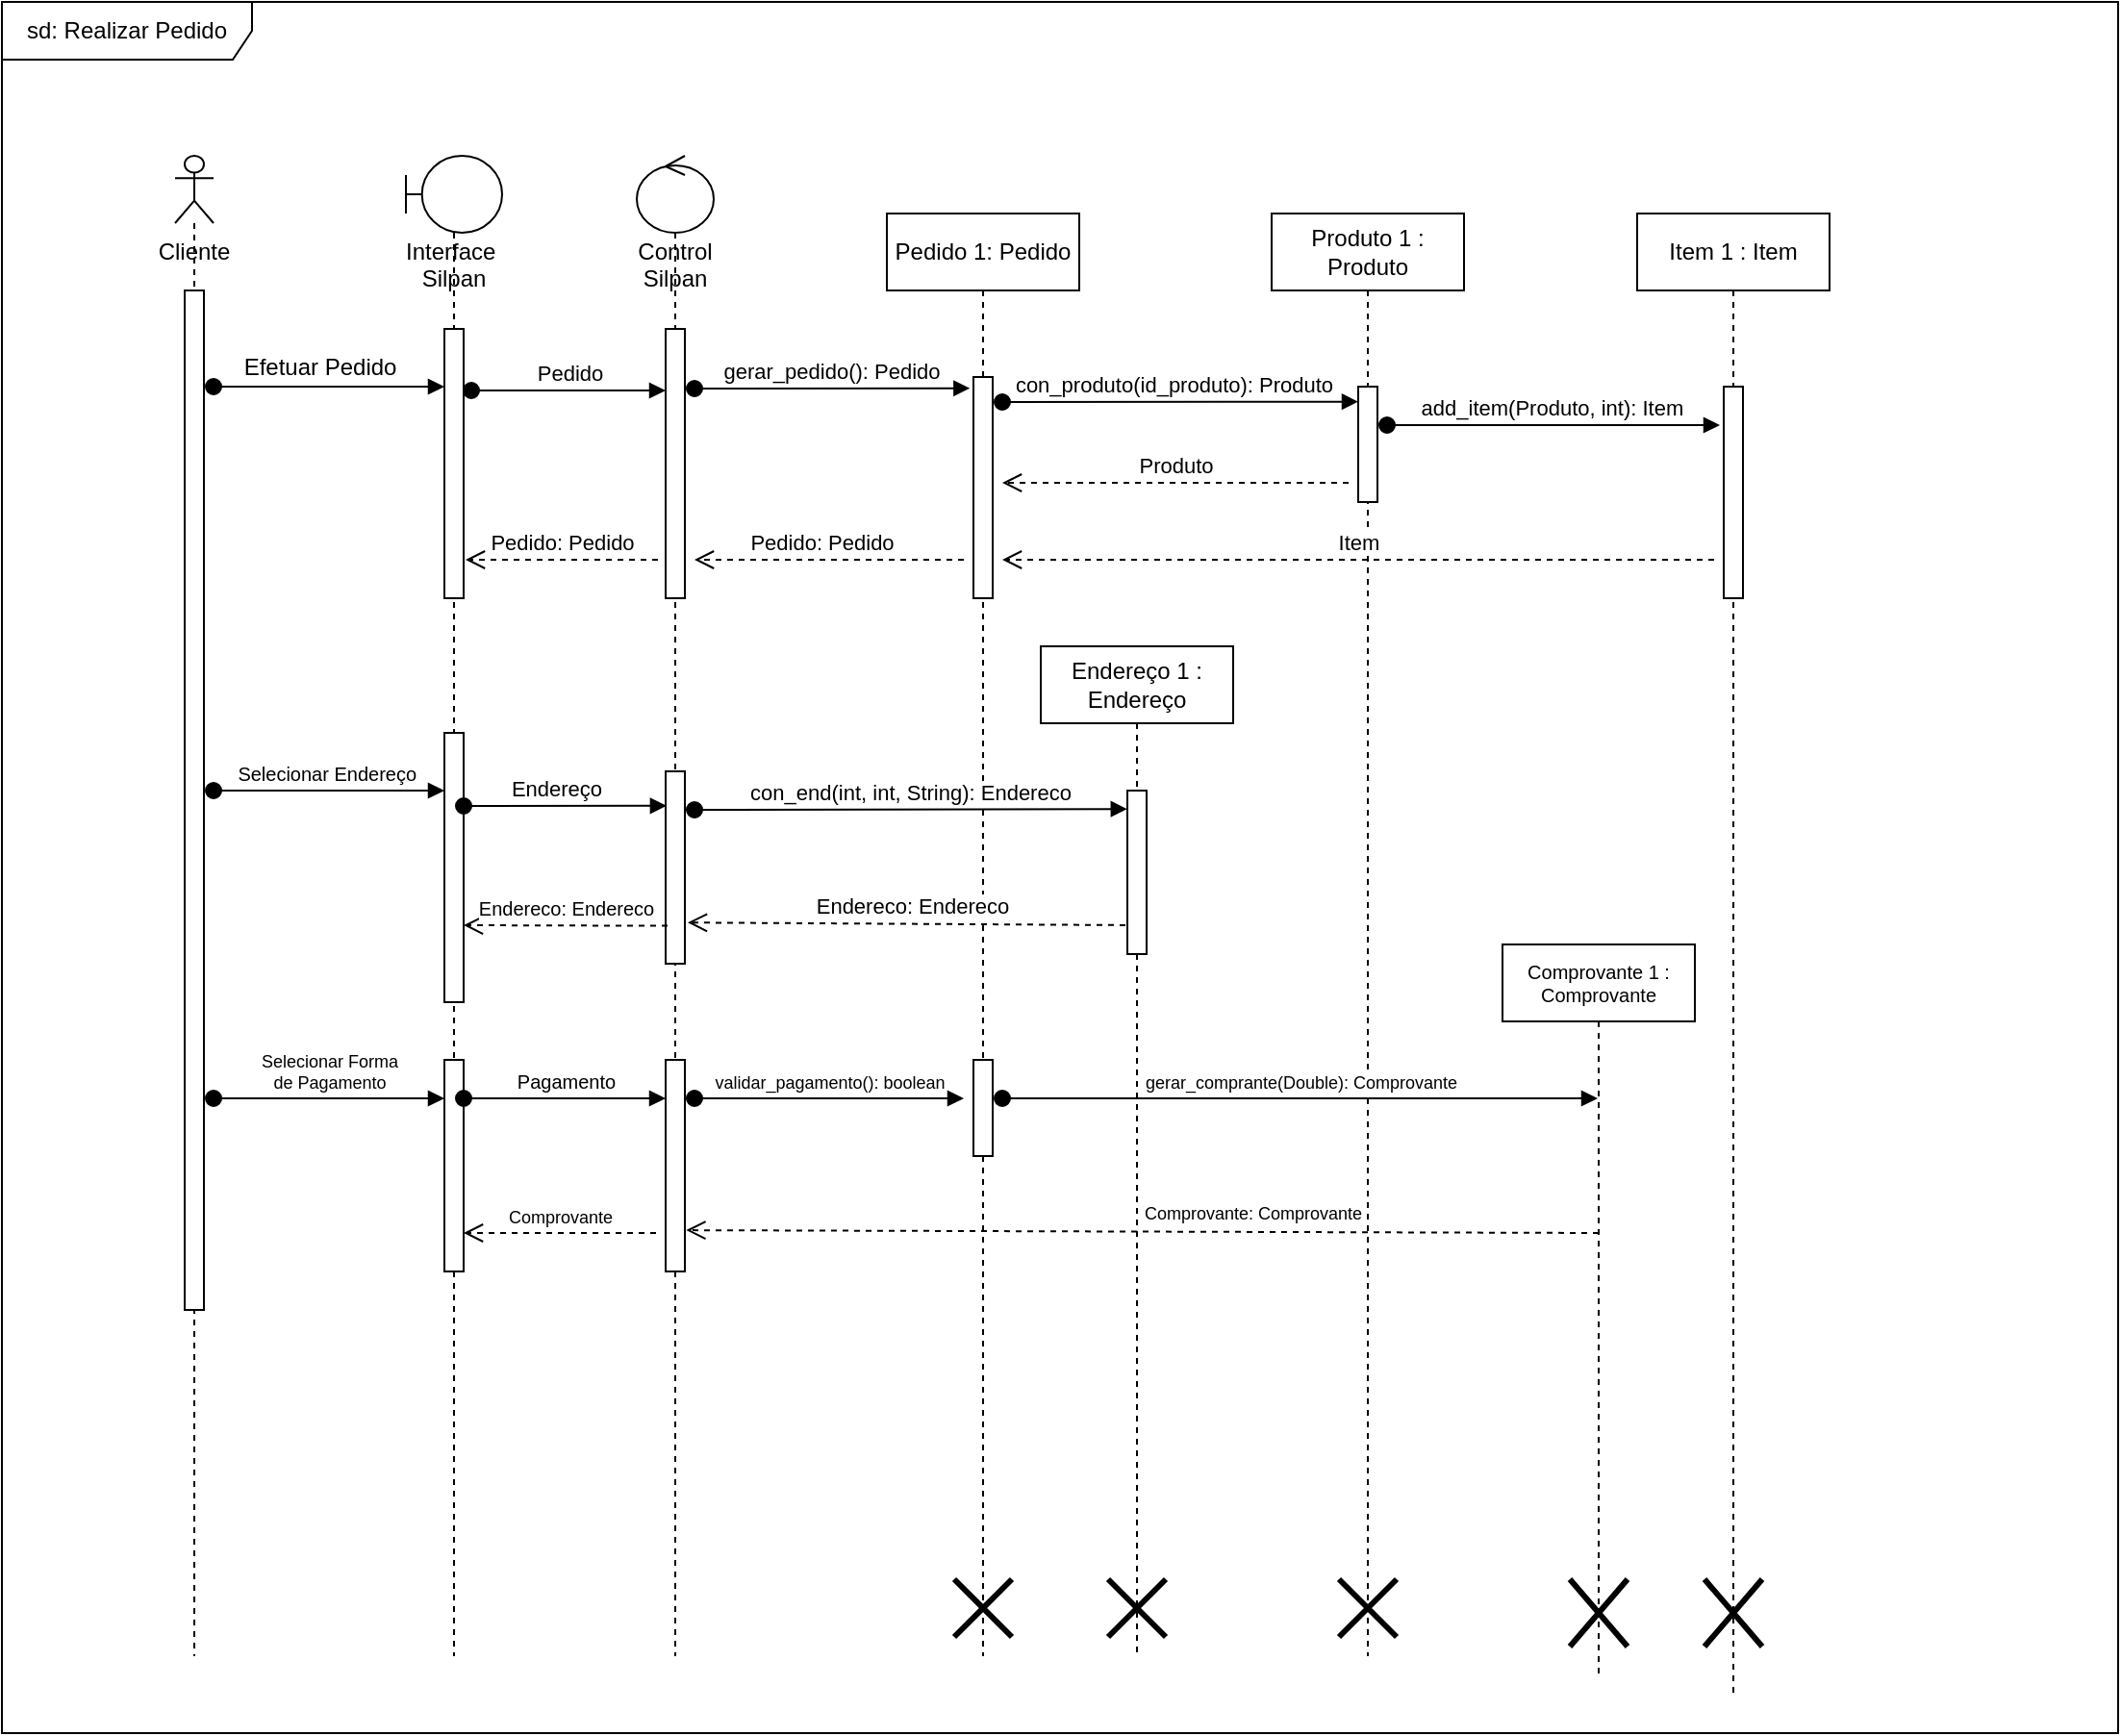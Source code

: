 <mxfile version="14.5.1" type="device"><diagram id="OQ-iXqlB67VpfukBFE_A" name="Página-1"><mxGraphModel dx="1707" dy="987" grid="1" gridSize="10" guides="1" tooltips="1" connect="1" arrows="1" fold="1" page="1" pageScale="1" pageWidth="827" pageHeight="1169" math="0" shadow="0"><root><mxCell id="0"/><mxCell id="1" parent="0"/><mxCell id="tGT1rPYwJrPXcXbt0bv_-14" value="Produto 1 : Produto" style="shape=umlLifeline;perimeter=lifelinePerimeter;whiteSpace=wrap;html=1;container=1;collapsible=0;recursiveResize=0;outlineConnect=0;resizable=0;" parent="1" vertex="1"><mxGeometry x="680" y="130" width="100" height="750" as="geometry"/></mxCell><mxCell id="tGT1rPYwJrPXcXbt0bv_-15" value="" style="html=1;points=[];perimeter=orthogonalPerimeter;" parent="tGT1rPYwJrPXcXbt0bv_-14" vertex="1"><mxGeometry x="45" y="90" width="10" height="60" as="geometry"/></mxCell><mxCell id="tGT1rPYwJrPXcXbt0bv_-46" value="" style="shape=umlDestroy;whiteSpace=wrap;html=1;strokeWidth=3;" parent="tGT1rPYwJrPXcXbt0bv_-14" vertex="1"><mxGeometry x="35" y="710" width="30" height="30" as="geometry"/></mxCell><mxCell id="o5wv8LOmDFNqc_gq_wm2-13" value="add_item(Produto, int): Item&amp;nbsp;" style="html=1;verticalAlign=bottom;startArrow=oval;startFill=1;endArrow=block;startSize=8;" edge="1" parent="tGT1rPYwJrPXcXbt0bv_-14"><mxGeometry width="60" relative="1" as="geometry"><mxPoint x="60" y="110" as="sourcePoint"/><mxPoint x="233" y="110" as="targetPoint"/></mxGeometry></mxCell><mxCell id="o5wv8LOmDFNqc_gq_wm2-50" value="Comprovante: Comprovante" style="html=1;verticalAlign=bottom;endArrow=open;dashed=1;endSize=8;fontSize=9;entryX=1.067;entryY=0.805;entryDx=0;entryDy=0;entryPerimeter=0;" edge="1" parent="tGT1rPYwJrPXcXbt0bv_-14" target="o5wv8LOmDFNqc_gq_wm2-35"><mxGeometry x="-0.241" y="-1" relative="1" as="geometry"><mxPoint x="170" y="530" as="sourcePoint"/><mxPoint x="-280" y="540" as="targetPoint"/><mxPoint as="offset"/></mxGeometry></mxCell><mxCell id="tGT1rPYwJrPXcXbt0bv_-13" value="Pedido 1: Pedido" style="shape=umlLifeline;perimeter=lifelinePerimeter;whiteSpace=wrap;html=1;container=1;collapsible=0;recursiveResize=0;outlineConnect=0;" parent="1" vertex="1"><mxGeometry x="480" y="130" width="100" height="750" as="geometry"/></mxCell><mxCell id="tGT1rPYwJrPXcXbt0bv_-27" value="" style="html=1;points=[];perimeter=orthogonalPerimeter;" parent="tGT1rPYwJrPXcXbt0bv_-13" vertex="1"><mxGeometry x="45" y="85" width="10" height="115" as="geometry"/></mxCell><mxCell id="tGT1rPYwJrPXcXbt0bv_-47" value="" style="shape=umlDestroy;whiteSpace=wrap;html=1;strokeWidth=3;" parent="tGT1rPYwJrPXcXbt0bv_-13" vertex="1"><mxGeometry x="35" y="710" width="30" height="30" as="geometry"/></mxCell><mxCell id="o5wv8LOmDFNqc_gq_wm2-32" value="Endereco: Endereco" style="html=1;verticalAlign=bottom;endArrow=open;dashed=1;endSize=8;entryX=1.148;entryY=0.786;entryDx=0;entryDy=0;entryPerimeter=0;" edge="1" parent="tGT1rPYwJrPXcXbt0bv_-13" target="o5wv8LOmDFNqc_gq_wm2-29"><mxGeometry relative="1" as="geometry"><mxPoint x="130" y="370" as="sourcePoint"/><mxPoint x="-80" y="370" as="targetPoint"/></mxGeometry></mxCell><mxCell id="o5wv8LOmDFNqc_gq_wm2-47" value="" style="html=1;points=[];perimeter=orthogonalPerimeter;fontSize=10;" vertex="1" parent="tGT1rPYwJrPXcXbt0bv_-13"><mxGeometry x="45" y="440" width="10" height="50" as="geometry"/></mxCell><mxCell id="o5wv8LOmDFNqc_gq_wm2-49" value="gerar_comprante(Double): Comprovante" style="html=1;verticalAlign=bottom;startArrow=oval;startFill=1;endArrow=block;startSize=8;fontSize=9;" edge="1" parent="tGT1rPYwJrPXcXbt0bv_-13" target="o5wv8LOmDFNqc_gq_wm2-44"><mxGeometry width="60" relative="1" as="geometry"><mxPoint x="60" y="460" as="sourcePoint"/><mxPoint x="120" y="460" as="targetPoint"/></mxGeometry></mxCell><mxCell id="tGT1rPYwJrPXcXbt0bv_-51" value="sd: Realizar Pedido" style="shape=umlFrame;whiteSpace=wrap;html=1;width=130;height=30;" parent="1" vertex="1"><mxGeometry x="20" y="20" width="1100" height="900" as="geometry"/></mxCell><mxCell id="tGT1rPYwJrPXcXbt0bv_-4" value="Cliente" style="shape=umlLifeline;participant=umlActor;perimeter=lifelinePerimeter;whiteSpace=wrap;html=1;container=1;collapsible=0;recursiveResize=0;verticalAlign=top;spacingTop=36;outlineConnect=0;size=35;" parent="1" vertex="1"><mxGeometry x="110" y="100" width="20" height="780" as="geometry"/></mxCell><mxCell id="tGT1rPYwJrPXcXbt0bv_-5" value="" style="html=1;points=[];perimeter=orthogonalPerimeter;" parent="tGT1rPYwJrPXcXbt0bv_-4" vertex="1"><mxGeometry x="5" y="70" width="10" height="530" as="geometry"/></mxCell><mxCell id="tGT1rPYwJrPXcXbt0bv_-6" value="Interface&amp;nbsp; Silpan" style="shape=umlLifeline;participant=umlBoundary;perimeter=lifelinePerimeter;whiteSpace=wrap;html=1;container=1;collapsible=0;recursiveResize=0;verticalAlign=top;spacingTop=36;outlineConnect=0;size=40;" parent="1" vertex="1"><mxGeometry x="230" y="100" width="50" height="780" as="geometry"/></mxCell><mxCell id="tGT1rPYwJrPXcXbt0bv_-7" value="" style="html=1;points=[];perimeter=orthogonalPerimeter;" parent="tGT1rPYwJrPXcXbt0bv_-6" vertex="1"><mxGeometry x="20" y="90" width="10" height="140" as="geometry"/></mxCell><mxCell id="o5wv8LOmDFNqc_gq_wm2-21" value="" style="html=1;points=[];perimeter=orthogonalPerimeter;" vertex="1" parent="tGT1rPYwJrPXcXbt0bv_-6"><mxGeometry x="20" y="300" width="10" height="140" as="geometry"/></mxCell><mxCell id="o5wv8LOmDFNqc_gq_wm2-34" value="" style="html=1;points=[];perimeter=orthogonalPerimeter;" vertex="1" parent="tGT1rPYwJrPXcXbt0bv_-6"><mxGeometry x="20" y="470" width="10" height="110" as="geometry"/></mxCell><mxCell id="o5wv8LOmDFNqc_gq_wm2-38" value="Pagamento" style="html=1;verticalAlign=bottom;startArrow=oval;startFill=1;endArrow=block;startSize=8;fontSize=10;" edge="1" parent="tGT1rPYwJrPXcXbt0bv_-6" target="o5wv8LOmDFNqc_gq_wm2-35"><mxGeometry width="60" relative="1" as="geometry"><mxPoint x="30" y="490" as="sourcePoint"/><mxPoint x="90" y="490" as="targetPoint"/></mxGeometry></mxCell><mxCell id="tGT1rPYwJrPXcXbt0bv_-8" value="" style="html=1;verticalAlign=bottom;startArrow=oval;startFill=1;endArrow=block;startSize=8;exitX=0;exitY=1;exitDx=0;exitDy=0;exitPerimeter=0;" parent="1" target="tGT1rPYwJrPXcXbt0bv_-7" edge="1"><mxGeometry width="60" relative="1" as="geometry"><mxPoint x="130" y="220" as="sourcePoint"/><mxPoint x="200" y="210" as="targetPoint"/><Array as="points"><mxPoint x="180" y="220"/></Array></mxGeometry></mxCell><mxCell id="tGT1rPYwJrPXcXbt0bv_-9" value="Control Silpan" style="shape=umlLifeline;participant=umlControl;perimeter=lifelinePerimeter;whiteSpace=wrap;html=1;container=1;collapsible=0;recursiveResize=0;verticalAlign=top;spacingTop=36;outlineConnect=0;" parent="1" vertex="1"><mxGeometry x="350" y="100" width="40" height="780" as="geometry"/></mxCell><mxCell id="tGT1rPYwJrPXcXbt0bv_-10" value="" style="html=1;points=[];perimeter=orthogonalPerimeter;" parent="tGT1rPYwJrPXcXbt0bv_-9" vertex="1"><mxGeometry x="15" y="90" width="10" height="140" as="geometry"/></mxCell><mxCell id="o5wv8LOmDFNqc_gq_wm2-29" value="" style="html=1;points=[];perimeter=orthogonalPerimeter;" vertex="1" parent="tGT1rPYwJrPXcXbt0bv_-9"><mxGeometry x="15" y="320" width="10" height="100" as="geometry"/></mxCell><mxCell id="o5wv8LOmDFNqc_gq_wm2-30" value="con_end(int, int, String): Endereco" style="html=1;verticalAlign=bottom;startArrow=oval;startFill=1;endArrow=block;startSize=8;entryX=-0.01;entryY=0.113;entryDx=0;entryDy=0;entryPerimeter=0;" edge="1" parent="tGT1rPYwJrPXcXbt0bv_-9" target="o5wv8LOmDFNqc_gq_wm2-36"><mxGeometry width="60" relative="1" as="geometry"><mxPoint x="30" y="340" as="sourcePoint"/><mxPoint x="90" y="340" as="targetPoint"/></mxGeometry></mxCell><mxCell id="o5wv8LOmDFNqc_gq_wm2-35" value="" style="html=1;points=[];perimeter=orthogonalPerimeter;" vertex="1" parent="tGT1rPYwJrPXcXbt0bv_-9"><mxGeometry x="15" y="470" width="10" height="110" as="geometry"/></mxCell><mxCell id="o5wv8LOmDFNqc_gq_wm2-48" value="validar_pagamento(): boolean" style="html=1;verticalAlign=bottom;startArrow=oval;startFill=1;endArrow=block;startSize=8;fontSize=9;" edge="1" parent="tGT1rPYwJrPXcXbt0bv_-9"><mxGeometry width="60" relative="1" as="geometry"><mxPoint x="30" y="490" as="sourcePoint"/><mxPoint x="170" y="490" as="targetPoint"/></mxGeometry></mxCell><mxCell id="tGT1rPYwJrPXcXbt0bv_-11" value="Pedido" style="html=1;verticalAlign=bottom;startArrow=oval;startFill=1;endArrow=block;startSize=8;" parent="1" target="tGT1rPYwJrPXcXbt0bv_-10" edge="1"><mxGeometry width="60" relative="1" as="geometry"><mxPoint x="264" y="222" as="sourcePoint"/><mxPoint x="360" y="222" as="targetPoint"/></mxGeometry></mxCell><mxCell id="tGT1rPYwJrPXcXbt0bv_-16" value="con_produto(id_produto): Produto" style="html=1;verticalAlign=bottom;startArrow=oval;startFill=1;endArrow=block;startSize=8;entryX=0;entryY=0.131;entryDx=0;entryDy=0;entryPerimeter=0;" parent="1" target="tGT1rPYwJrPXcXbt0bv_-15" edge="1"><mxGeometry x="-0.027" width="60" relative="1" as="geometry"><mxPoint x="540" y="228" as="sourcePoint"/><mxPoint x="570" y="230" as="targetPoint"/><mxPoint x="-1" as="offset"/></mxGeometry></mxCell><mxCell id="tGT1rPYwJrPXcXbt0bv_-12" value="gerar_pedido(): Pedido" style="html=1;verticalAlign=bottom;startArrow=oval;startFill=1;endArrow=block;startSize=8;entryX=-0.183;entryY=0.051;entryDx=0;entryDy=0;entryPerimeter=0;" parent="1" target="tGT1rPYwJrPXcXbt0bv_-27" edge="1"><mxGeometry width="60" relative="1" as="geometry"><mxPoint x="380" y="221" as="sourcePoint"/><mxPoint x="440" y="190" as="targetPoint"/></mxGeometry></mxCell><mxCell id="o5wv8LOmDFNqc_gq_wm2-2" value="Efetuar Pedido" style="text;html=1;align=center;verticalAlign=middle;resizable=0;points=[];autosize=1;" vertex="1" parent="1"><mxGeometry x="140" y="200" width="90" height="20" as="geometry"/></mxCell><mxCell id="o5wv8LOmDFNqc_gq_wm2-10" value="Item 1 : Item" style="shape=umlLifeline;perimeter=lifelinePerimeter;whiteSpace=wrap;html=1;container=1;collapsible=0;recursiveResize=0;outlineConnect=0;" vertex="1" parent="1"><mxGeometry x="870" y="130" width="100" height="770" as="geometry"/></mxCell><mxCell id="o5wv8LOmDFNqc_gq_wm2-11" value="" style="html=1;points=[];perimeter=orthogonalPerimeter;" vertex="1" parent="o5wv8LOmDFNqc_gq_wm2-10"><mxGeometry x="45" y="90" width="10" height="110" as="geometry"/></mxCell><mxCell id="o5wv8LOmDFNqc_gq_wm2-12" value="" style="shape=umlDestroy;whiteSpace=wrap;html=1;strokeWidth=3;" vertex="1" parent="o5wv8LOmDFNqc_gq_wm2-10"><mxGeometry x="35" y="710" width="30" height="35" as="geometry"/></mxCell><mxCell id="o5wv8LOmDFNqc_gq_wm2-15" value="Item" style="html=1;verticalAlign=bottom;endArrow=open;dashed=1;endSize=8;" edge="1" parent="1"><mxGeometry relative="1" as="geometry"><mxPoint x="910" y="310" as="sourcePoint"/><mxPoint x="540" y="310" as="targetPoint"/></mxGeometry></mxCell><mxCell id="o5wv8LOmDFNqc_gq_wm2-16" value="Produto" style="html=1;verticalAlign=bottom;endArrow=open;dashed=1;endSize=8;" edge="1" parent="1"><mxGeometry relative="1" as="geometry"><mxPoint x="720" y="270" as="sourcePoint"/><mxPoint x="540" y="270" as="targetPoint"/></mxGeometry></mxCell><mxCell id="o5wv8LOmDFNqc_gq_wm2-18" value="Pedido: Pedido" style="html=1;verticalAlign=bottom;endArrow=open;dashed=1;endSize=8;" edge="1" parent="1"><mxGeometry relative="1" as="geometry"><mxPoint x="361" y="310" as="sourcePoint"/><mxPoint x="261" y="310" as="targetPoint"/></mxGeometry></mxCell><mxCell id="o5wv8LOmDFNqc_gq_wm2-20" value="Pedido: Pedido" style="html=1;verticalAlign=bottom;endArrow=open;dashed=1;endSize=8;" edge="1" parent="1"><mxGeometry x="0.064" relative="1" as="geometry"><mxPoint x="520" y="310" as="sourcePoint"/><mxPoint x="380" y="310" as="targetPoint"/><mxPoint as="offset"/></mxGeometry></mxCell><mxCell id="o5wv8LOmDFNqc_gq_wm2-26" value="Endereço 1 : Endereço" style="shape=umlLifeline;perimeter=lifelinePerimeter;whiteSpace=wrap;html=1;container=1;collapsible=0;recursiveResize=0;outlineConnect=0;" vertex="1" parent="1"><mxGeometry x="560" y="355" width="100" height="525" as="geometry"/></mxCell><mxCell id="o5wv8LOmDFNqc_gq_wm2-31" value="" style="shape=umlDestroy;whiteSpace=wrap;html=1;strokeWidth=3;" vertex="1" parent="o5wv8LOmDFNqc_gq_wm2-26"><mxGeometry x="35" y="485" width="30" height="30" as="geometry"/></mxCell><mxCell id="o5wv8LOmDFNqc_gq_wm2-36" value="" style="html=1;points=[];perimeter=orthogonalPerimeter;" vertex="1" parent="o5wv8LOmDFNqc_gq_wm2-26"><mxGeometry x="45" y="75" width="10" height="85" as="geometry"/></mxCell><mxCell id="o5wv8LOmDFNqc_gq_wm2-27" value="Selecionar Endereço&amp;nbsp;" style="html=1;verticalAlign=bottom;startArrow=oval;startFill=1;endArrow=block;startSize=8;fontSize=10;" edge="1" parent="1"><mxGeometry width="60" relative="1" as="geometry"><mxPoint x="130" y="430" as="sourcePoint"/><mxPoint x="250" y="430" as="targetPoint"/></mxGeometry></mxCell><mxCell id="o5wv8LOmDFNqc_gq_wm2-23" value="Endereço" style="html=1;verticalAlign=bottom;startArrow=oval;startFill=1;endArrow=block;startSize=8;entryX=0.045;entryY=0.179;entryDx=0;entryDy=0;entryPerimeter=0;" edge="1" parent="1" target="o5wv8LOmDFNqc_gq_wm2-29"><mxGeometry x="-0.089" width="60" relative="1" as="geometry"><mxPoint x="260" y="438" as="sourcePoint"/><mxPoint x="360" y="433" as="targetPoint"/><mxPoint as="offset"/></mxGeometry></mxCell><mxCell id="o5wv8LOmDFNqc_gq_wm2-33" value="Endereco: Endereco" style="html=1;verticalAlign=bottom;endArrow=open;dashed=1;endSize=8;exitX=0.1;exitY=0.803;exitDx=0;exitDy=0;exitPerimeter=0;fontSize=10;" edge="1" parent="1" source="o5wv8LOmDFNqc_gq_wm2-29"><mxGeometry relative="1" as="geometry"><mxPoint x="360" y="500" as="sourcePoint"/><mxPoint x="260.0" y="500" as="targetPoint"/></mxGeometry></mxCell><mxCell id="o5wv8LOmDFNqc_gq_wm2-37" value="Selecionar Forma &lt;br&gt;de Pagamento" style="html=1;verticalAlign=bottom;startArrow=oval;startFill=1;endArrow=block;startSize=8;fontSize=9;" edge="1" parent="1"><mxGeometry width="60" relative="1" as="geometry"><mxPoint x="130" y="590" as="sourcePoint"/><mxPoint x="250" y="590" as="targetPoint"/></mxGeometry></mxCell><mxCell id="o5wv8LOmDFNqc_gq_wm2-44" value="Comprovante 1 : Comprovante" style="shape=umlLifeline;perimeter=lifelinePerimeter;whiteSpace=wrap;html=1;container=1;collapsible=0;recursiveResize=0;outlineConnect=0;fontSize=10;" vertex="1" parent="1"><mxGeometry x="800" y="510" width="100" height="380" as="geometry"/></mxCell><mxCell id="o5wv8LOmDFNqc_gq_wm2-52" value="" style="shape=umlDestroy;whiteSpace=wrap;html=1;strokeWidth=3;" vertex="1" parent="o5wv8LOmDFNqc_gq_wm2-44"><mxGeometry x="35" y="330" width="30" height="35" as="geometry"/></mxCell><mxCell id="o5wv8LOmDFNqc_gq_wm2-51" value="Comprovante" style="html=1;verticalAlign=bottom;endArrow=open;dashed=1;endSize=8;fontSize=9;" edge="1" parent="1"><mxGeometry relative="1" as="geometry"><mxPoint x="360" y="660" as="sourcePoint"/><mxPoint x="260" y="660" as="targetPoint"/></mxGeometry></mxCell></root></mxGraphModel></diagram></mxfile>